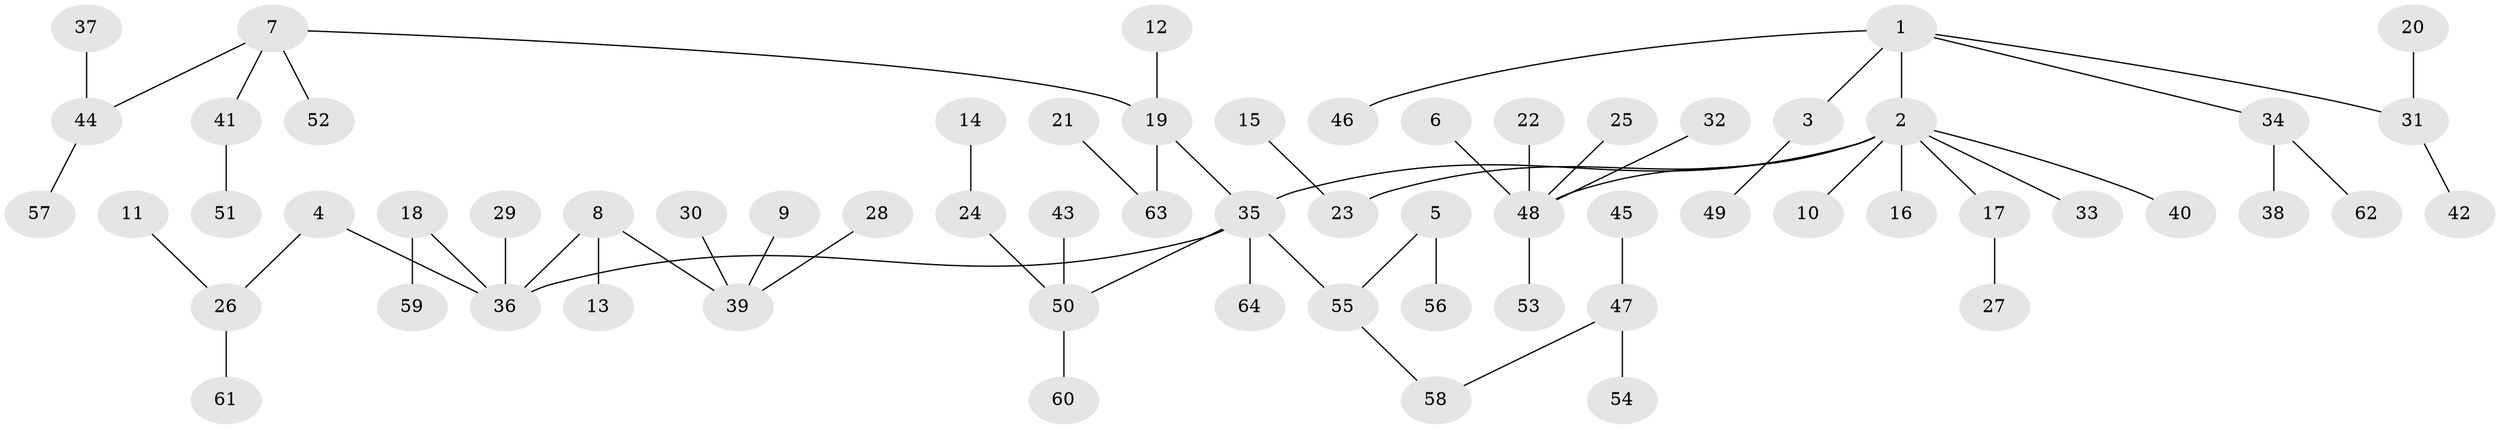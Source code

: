 // original degree distribution, {10: 0.0078125, 7: 0.0078125, 4: 0.0625, 5: 0.03125, 3: 0.09375, 1: 0.5078125, 2: 0.2734375, 6: 0.0078125, 8: 0.0078125}
// Generated by graph-tools (version 1.1) at 2025/50/03/09/25 03:50:26]
// undirected, 64 vertices, 63 edges
graph export_dot {
graph [start="1"]
  node [color=gray90,style=filled];
  1;
  2;
  3;
  4;
  5;
  6;
  7;
  8;
  9;
  10;
  11;
  12;
  13;
  14;
  15;
  16;
  17;
  18;
  19;
  20;
  21;
  22;
  23;
  24;
  25;
  26;
  27;
  28;
  29;
  30;
  31;
  32;
  33;
  34;
  35;
  36;
  37;
  38;
  39;
  40;
  41;
  42;
  43;
  44;
  45;
  46;
  47;
  48;
  49;
  50;
  51;
  52;
  53;
  54;
  55;
  56;
  57;
  58;
  59;
  60;
  61;
  62;
  63;
  64;
  1 -- 2 [weight=1.0];
  1 -- 3 [weight=1.0];
  1 -- 31 [weight=1.0];
  1 -- 34 [weight=1.0];
  1 -- 46 [weight=1.0];
  2 -- 10 [weight=1.0];
  2 -- 16 [weight=1.0];
  2 -- 17 [weight=1.0];
  2 -- 23 [weight=1.0];
  2 -- 33 [weight=1.0];
  2 -- 35 [weight=1.0];
  2 -- 40 [weight=1.0];
  2 -- 48 [weight=1.0];
  3 -- 49 [weight=1.0];
  4 -- 26 [weight=1.0];
  4 -- 36 [weight=1.0];
  5 -- 55 [weight=1.0];
  5 -- 56 [weight=1.0];
  6 -- 48 [weight=1.0];
  7 -- 19 [weight=1.0];
  7 -- 41 [weight=1.0];
  7 -- 44 [weight=1.0];
  7 -- 52 [weight=1.0];
  8 -- 13 [weight=1.0];
  8 -- 36 [weight=1.0];
  8 -- 39 [weight=1.0];
  9 -- 39 [weight=1.0];
  11 -- 26 [weight=1.0];
  12 -- 19 [weight=1.0];
  14 -- 24 [weight=1.0];
  15 -- 23 [weight=1.0];
  17 -- 27 [weight=1.0];
  18 -- 36 [weight=1.0];
  18 -- 59 [weight=1.0];
  19 -- 35 [weight=1.0];
  19 -- 63 [weight=1.0];
  20 -- 31 [weight=1.0];
  21 -- 63 [weight=1.0];
  22 -- 48 [weight=1.0];
  24 -- 50 [weight=1.0];
  25 -- 48 [weight=1.0];
  26 -- 61 [weight=1.0];
  28 -- 39 [weight=1.0];
  29 -- 36 [weight=1.0];
  30 -- 39 [weight=1.0];
  31 -- 42 [weight=1.0];
  32 -- 48 [weight=1.0];
  34 -- 38 [weight=1.0];
  34 -- 62 [weight=1.0];
  35 -- 36 [weight=1.0];
  35 -- 50 [weight=1.0];
  35 -- 55 [weight=1.0];
  35 -- 64 [weight=1.0];
  37 -- 44 [weight=1.0];
  41 -- 51 [weight=1.0];
  43 -- 50 [weight=1.0];
  44 -- 57 [weight=1.0];
  45 -- 47 [weight=1.0];
  47 -- 54 [weight=1.0];
  47 -- 58 [weight=1.0];
  48 -- 53 [weight=1.0];
  50 -- 60 [weight=1.0];
  55 -- 58 [weight=1.0];
}
